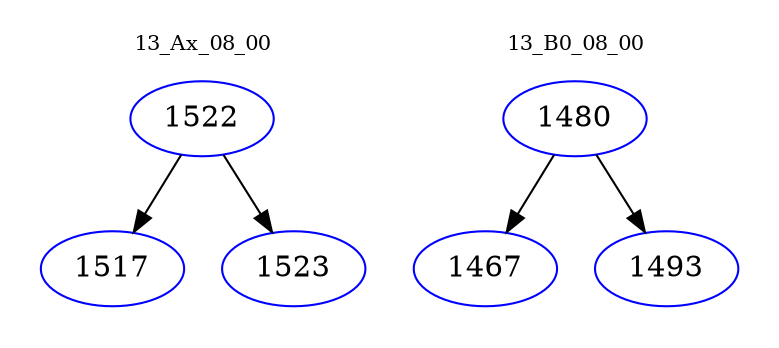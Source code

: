 digraph{
subgraph cluster_0 {
color = white
label = "13_Ax_08_00";
fontsize=10;
T0_1522 [label="1522", color="blue"]
T0_1522 -> T0_1517 [color="black"]
T0_1517 [label="1517", color="blue"]
T0_1522 -> T0_1523 [color="black"]
T0_1523 [label="1523", color="blue"]
}
subgraph cluster_1 {
color = white
label = "13_B0_08_00";
fontsize=10;
T1_1480 [label="1480", color="blue"]
T1_1480 -> T1_1467 [color="black"]
T1_1467 [label="1467", color="blue"]
T1_1480 -> T1_1493 [color="black"]
T1_1493 [label="1493", color="blue"]
}
}
